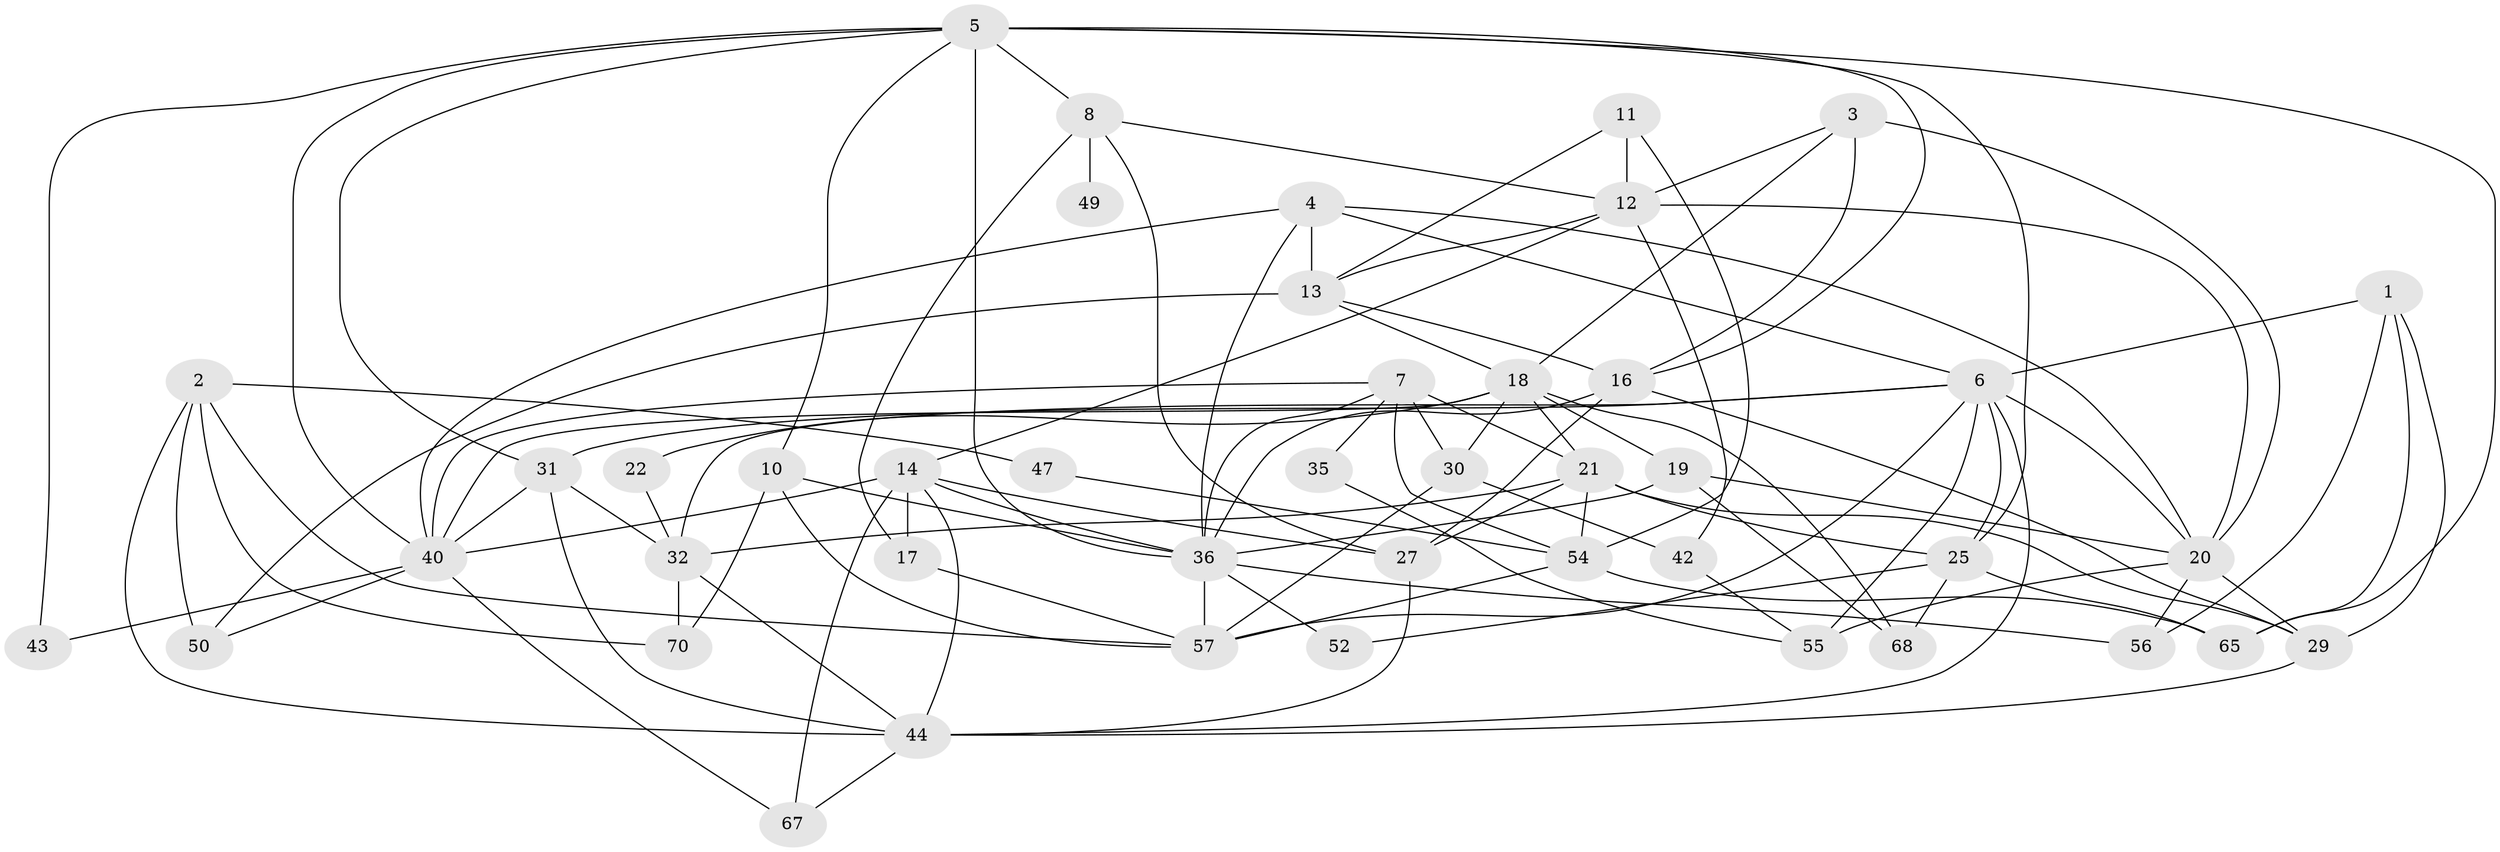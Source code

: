 // original degree distribution, {4: 0.3194444444444444, 3: 0.3194444444444444, 7: 0.041666666666666664, 2: 0.08333333333333333, 6: 0.08333333333333333, 5: 0.1388888888888889, 8: 0.013888888888888888}
// Generated by graph-tools (version 1.1) at 2025/41/03/06/25 10:41:57]
// undirected, 44 vertices, 109 edges
graph export_dot {
graph [start="1"]
  node [color=gray90,style=filled];
  1 [super="+9"];
  2 [super="+53"];
  3;
  4 [super="+37"];
  5 [super="+72"];
  6 [super="+51"];
  7 [super="+34"];
  8 [super="+38"];
  10;
  11;
  12 [super="+66"];
  13 [super="+24"];
  14 [super="+15"];
  16 [super="+39"];
  17 [super="+33"];
  18 [super="+26"];
  19 [super="+63"];
  20 [super="+28"];
  21 [super="+23"];
  22;
  25 [super="+59"];
  27 [super="+61"];
  29 [super="+60"];
  30 [super="+41"];
  31 [super="+45"];
  32 [super="+46"];
  35;
  36 [super="+48"];
  40 [super="+69"];
  42;
  43;
  44 [super="+71"];
  47;
  49;
  50;
  52;
  54 [super="+58"];
  55 [super="+62"];
  56;
  57 [super="+64"];
  65;
  67;
  68;
  70;
  1 -- 65;
  1 -- 56;
  1 -- 6;
  1 -- 29;
  2 -- 50;
  2 -- 44;
  2 -- 70;
  2 -- 57;
  2 -- 47;
  3 -- 18;
  3 -- 12;
  3 -- 20;
  3 -- 16;
  4 -- 6;
  4 -- 36;
  4 -- 40;
  4 -- 13;
  4 -- 20;
  5 -- 8;
  5 -- 10;
  5 -- 16;
  5 -- 65;
  5 -- 43;
  5 -- 36;
  5 -- 25;
  5 -- 40;
  5 -- 31;
  6 -- 20;
  6 -- 57;
  6 -- 44;
  6 -- 32;
  6 -- 25;
  6 -- 31;
  6 -- 55 [weight=2];
  7 -- 35;
  7 -- 36 [weight=2];
  7 -- 21;
  7 -- 54;
  7 -- 40;
  7 -- 30;
  8 -- 49 [weight=2];
  8 -- 12;
  8 -- 17;
  8 -- 27;
  10 -- 70;
  10 -- 36;
  10 -- 57;
  11 -- 12;
  11 -- 13;
  11 -- 54;
  12 -- 20;
  12 -- 14;
  12 -- 42;
  12 -- 13;
  13 -- 16;
  13 -- 18;
  13 -- 50;
  14 -- 67;
  14 -- 40;
  14 -- 17;
  14 -- 36;
  14 -- 27;
  14 -- 44;
  16 -- 29;
  16 -- 27;
  16 -- 36;
  17 -- 57;
  18 -- 19;
  18 -- 22;
  18 -- 68;
  18 -- 30;
  18 -- 40;
  18 -- 21;
  19 -- 36;
  19 -- 20;
  19 -- 68;
  20 -- 56;
  20 -- 29;
  20 -- 55;
  21 -- 29;
  21 -- 27;
  21 -- 32;
  21 -- 54;
  21 -- 25;
  22 -- 32;
  25 -- 52 [weight=2];
  25 -- 68;
  25 -- 65;
  27 -- 44;
  29 -- 44;
  30 -- 57;
  30 -- 42;
  31 -- 44;
  31 -- 32;
  31 -- 40;
  32 -- 70;
  32 -- 44;
  35 -- 55;
  36 -- 56;
  36 -- 52;
  36 -- 57;
  40 -- 67;
  40 -- 43;
  40 -- 50;
  42 -- 55;
  44 -- 67;
  47 -- 54;
  54 -- 65;
  54 -- 57;
}
